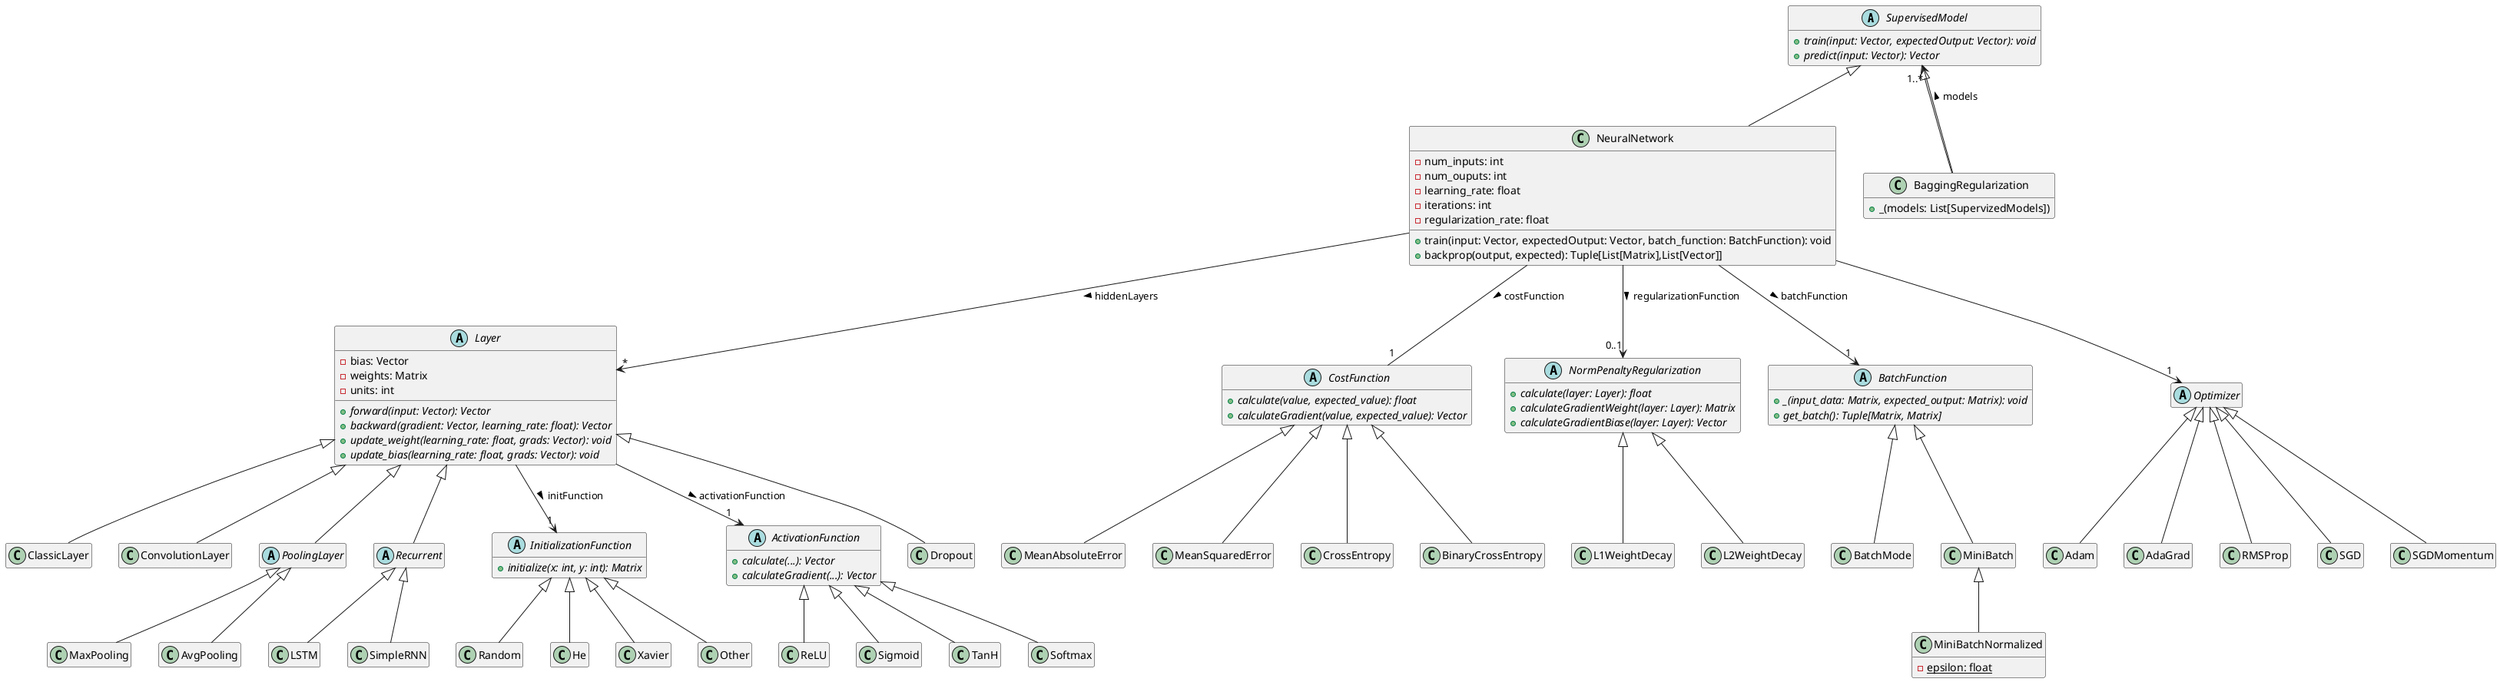 @startuml
!pragma teoz true
skinparam shadowing false
' skinparam monochrome true
' hide footbox
hide empty members


SupervisedModel <|-- NeuralNetwork


Layer <|-- ClassicLayer
Layer <|-- ConvolutionLayer
Layer <|-- PoolingLayer
Layer <|-- Recurrent

PoolingLayer <|-- MaxPooling
PoolingLayer <|-- AvgPooling

Recurrent <|-- LSTM
Recurrent <|-- SimpleRNN


Layer --> "1" InitializationFunction: initFunction >



InitializationFunction <|-- Random
InitializationFunction <|-- He
InitializationFunction <|-- Xavier
InitializationFunction <|-- Other



NeuralNetwork -- "1" CostFunction : costFunction >
NeuralNetwork --> "*" Layer : hiddenLayers >

Layer --> "1" ActivationFunction : activationFunction >


CostFunction <|-- MeanAbsoluteError
CostFunction <|-- MeanSquaredError
CostFunction <|-- CrossEntropy
CostFunction <|-- BinaryCrossEntropy

ActivationFunction <|-- ReLU
ActivationFunction <|-- Sigmoid
ActivationFunction <|-- TanH
ActivationFunction <|-- Softmax


Layer <|-- Dropout

SupervisedModel <|-- BaggingRegularization
BaggingRegularization --> "1..*" SupervisedModel : models >



NeuralNetwork --> "0..1" NormPenaltyRegularization: regularizationFunction >



NormPenaltyRegularization <|-- L1WeightDecay
NormPenaltyRegularization <|-- L2WeightDecay
' CostFunction --> "0..1" NormPenaltyRegularization : regularizationFunction >



NeuralNetwork --> "1" BatchFunction: batchFunction >

BatchFunction <|-- BatchMode
BatchFunction <|-- MiniBatch
MiniBatch <|-- MiniBatchNormalized


abstract class SupervisedModel {
      {abstract} + train(input: Vector, expectedOutput: Vector): void
      {abstract} + predict(input: Vector): Vector
}

class NeuralNetwork {
      - num_inputs: int
      - num_ouputs: int
      - learning_rate: float
      - iterations: int
      - regularization_rate: float

      + train(input: Vector, expectedOutput: Vector, batch_function: BatchFunction): void
      + backprop(output, expected): Tuple[List[Matrix],List[Vector]]
}

abstract class CostFunction {
      {abstract} + calculate(value, expected_value): float
      {abstract} + calculateGradient(value, expected_value): Vector
}

class MeanAbsoluteError
class MeanSquaredError
class CrossEntropy
class BinaryCrossEntropy

abstract class Layer {
      - bias: Vector
      - weights: Matrix
      - units: int
      
      {abstract} + forward(input: Vector): Vector
      {abstract} + backward(gradient: Vector, learning_rate: float): Vector
      {abstract} + update_weight(learning_rate: float, grads: Vector): void
      {abstract} + update_bias(learning_rate: float, grads: Vector): void
}

class ClassicLayer
class ConvolutionLayer
class Dropout

abstract class Recurrent
class LSTM
class SimpleRNN

abstract class PoolingLayer
class MaxPooling
class AvgPooling


abstract class ActivationFunction {
      {abstract} + calculate(...): Vector
      {abstract} + calculateGradient(...): Vector
}

abstract class InitializationFunction {
	 {abstract} + initialize(x: int, y: int): Matrix
}

class Random
class He
class Xavier
class Other


class BaggingRegularization {
      + _(models: List[SupervizedModels])
}

abstract class NormPenaltyRegularization {
	 {abstract} + calculate(layer: Layer): float
	 {abstract} + calculateGradientWeight(layer: Layer): Matrix
	 {abstract} + calculateGradientBiase(layer: Layer): Vector
}

class L1WeightDecay
class L2WeightDecay

abstract class BatchFunction {
	 {abstract} + _(input_data: Matrix, expected_output: Matrix): void
	 {abstract} + get_batch(): Tuple[Matrix, Matrix]
}

class BatchMode
class MiniBatch

class MiniBatchNormalized {
      {static} - epsilon: float
}

abstract class Optimizer
class Adam
class AdaGrad
class RMSProp

NeuralNetwork --> "1" Optimizer

Optimizer <|-- Adam
Optimizer <|-- RMSProp
Optimizer <|-- AdaGrad
Optimizer <|-- SGD
Optimizer <|-- SGDMomentum

@enduml